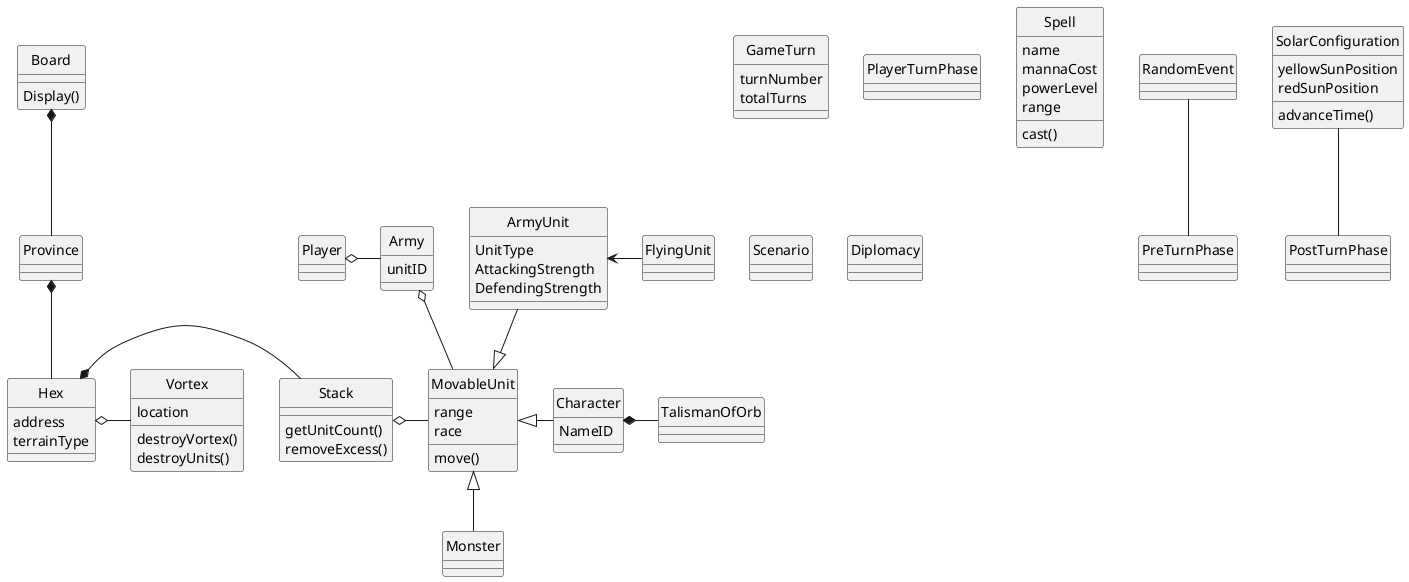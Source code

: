 @startuml
hide circle

Board *-- Province
Province *-- Hex
Hex *- Stack
Hex o- Vortex

Stack o- MovableUnit
Army o-- MovableUnit
Player o- Army

RandomEvent -- PreTurnPhase
SolarConfiguration -- PostTurnPhase

MovableUnit <|-- Monster
ArmyUnit --|> MovableUnit
MovableUnit <|- Character


class GameTurn {
turnNumber
totalTurns
}

class PlayerTurnPhase {

}

Character *- TalismanOfOrb

ArmyUnit <- FlyingUnit

class Board {
Display()
}

class Stack {
getUnitCount()
removeExcess()
}

class Hex {
address
terrainType
}

class Vortex {
location
destroyVortex()
destroyUnits()
}

class Player {
}

class SolarConfiguration {
yellowSunPosition
redSunPosition
advanceTime()
}

class Army {
unitID
}

class Spell {
name
mannaCost
powerLevel
range
cast()
}

class Scenario {
}

class Diplomacy {
}

class RandomEvent {
}

class MovableUnit {
range
race
move()
}

class ArmyUnit {
UnitType
AttackingStrength
DefendingStrength
}

class Character {
NameID
}

class TalismanOfOrb {
}

class Monster {
}

@enduml

